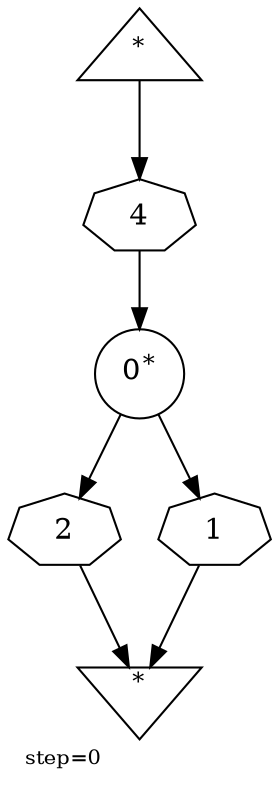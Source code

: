 digraph {
  graph  [labelloc=bottom,labeljust=left,fontsize="10",label="step=0"];
  "531" [shape=triangle,peripheries="1",label=<<SUP>*</SUP>>,labelfontcolor=black,color=black];
  "532" [shape=circle,peripheries="1",label=<0<SUP>*</SUP>>,labelfontcolor=black,color=black];
  "533" [shape=invtriangle,peripheries="1",label=<<SUP>*</SUP>>,labelfontcolor=black,color=black];
  "534" [label=<2>,peripheries="1",color=black,shape=septagon];
  "532" -> "534" [color=black];
  "534" -> "533" [color=black];
  "535" [label=<1>,peripheries="1",color=black,shape=septagon];
  "532" -> "535" [color=black];
  "535" -> "533" [color=black];
  "536" [label=<4>,peripheries="1",color=black,shape=septagon];
  "531" -> "536" [color=black];
  "536" -> "532" [color=black];
}